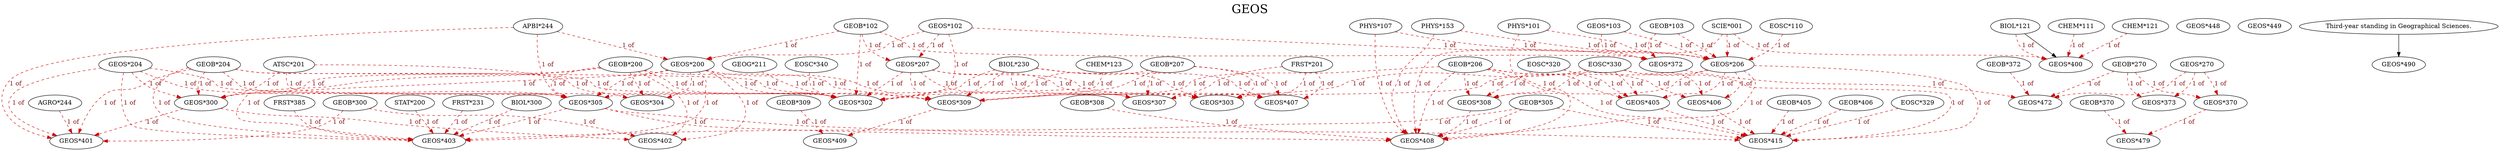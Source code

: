 digraph GEOS {
labelloc = "t";
label = "GEOS"
fontsize = 27;
"GEOS*102"
"GEOS*103"
"GEOS*102" -> "GEOS*200" [style=dashed] [label="1 of", fontcolor=firebrick4] [color=red3]
"GEOB*102" -> "GEOS*200" [style=dashed] [label="1 of", fontcolor=firebrick4] [color=red3]
"APBI*244" -> "GEOS*200" [style=dashed] [label="1 of", fontcolor=firebrick4] [color=red3]
"GEOS*204"
"GEOB*103" -> "GEOS*206" [style=dashed] [label="1 of", fontcolor=firebrick4] [color=red3]
"GEOS*103" -> "GEOS*206" [style=dashed] [label="1 of", fontcolor=firebrick4] [color=red3]
"EOSC*110" -> "GEOS*206" [style=dashed] [label="1 of", fontcolor=firebrick4] [color=red3]
"PHYS*101" -> "GEOS*206" [style=dashed] [label="1 of", fontcolor=firebrick4] [color=red3]
"PHYS*107" -> "GEOS*206" [style=dashed] [label="1 of", fontcolor=firebrick4] [color=red3]
"PHYS*153" -> "GEOS*206" [style=dashed] [label="1 of", fontcolor=firebrick4] [color=red3]
"SCIE*001" -> "GEOS*206" [style=dashed] [label="1 of", fontcolor=firebrick4] [color=red3]
"GEOB*102" -> "GEOS*207" [style=dashed] [label="1 of", fontcolor=firebrick4] [color=red3]
"GEOS*102" -> "GEOS*207" [style=dashed] [label="1 of", fontcolor=firebrick4] [color=red3]
"GEOS*270"
"GEOB*200" -> "GEOS*300" [style=dashed] [label="1 of", fontcolor=firebrick4] [color=red3]
"GEOS*200" -> "GEOS*300" [style=dashed] [label="1 of", fontcolor=firebrick4] [color=red3]
"GEOB*204" -> "GEOS*300" [style=dashed] [label="1 of", fontcolor=firebrick4] [color=red3]
"GEOS*204" -> "GEOS*300" [style=dashed] [label="1 of", fontcolor=firebrick4] [color=red3]
"ATSC*201" -> "GEOS*300" [style=dashed] [label="1 of", fontcolor=firebrick4] [color=red3]
"GEOB*102" -> "GEOS*302" [style=dashed] [label="1 of", fontcolor=firebrick4] [color=red3]
"GEOS*102" -> "GEOS*302" [style=dashed] [label="1 of", fontcolor=firebrick4] [color=red3]
"GEOB*200" -> "GEOS*302" [style=dashed] [label="1 of", fontcolor=firebrick4] [color=red3]
"GEOS*200" -> "GEOS*302" [style=dashed] [label="1 of", fontcolor=firebrick4] [color=red3]
"GEOB*204" -> "GEOS*302" [style=dashed] [label="1 of", fontcolor=firebrick4] [color=red3]
"GEOS*204" -> "GEOS*302" [style=dashed] [label="1 of", fontcolor=firebrick4] [color=red3]
"GEOB*207" -> "GEOS*302" [style=dashed] [label="1 of", fontcolor=firebrick4] [color=red3]
"GEOS*207" -> "GEOS*302" [style=dashed] [label="1 of", fontcolor=firebrick4] [color=red3]
"GEOG*211" -> "GEOS*302" [style=dashed] [label="1 of", fontcolor=firebrick4] [color=red3]
"BIOL*230" -> "GEOS*302" [style=dashed] [label="1 of", fontcolor=firebrick4] [color=red3]
"EOSC*340" -> "GEOS*302" [style=dashed] [label="1 of", fontcolor=firebrick4] [color=red3]
"GEOB*207" -> "GEOS*303" [style=dashed] [label="1 of", fontcolor=firebrick4] [color=red3]
"GEOS*207" -> "GEOS*303" [style=dashed] [label="1 of", fontcolor=firebrick4] [color=red3]
"BIOL*230" -> "GEOS*303" [style=dashed] [label="1 of", fontcolor=firebrick4] [color=red3]
"FRST*201" -> "GEOS*303" [style=dashed] [label="1 of", fontcolor=firebrick4] [color=red3]
"GEOB*200" -> "GEOS*304" [style=dashed] [label="1 of", fontcolor=firebrick4] [color=red3]
"GEOS*200" -> "GEOS*304" [style=dashed] [label="1 of", fontcolor=firebrick4] [color=red3]
"ATSC*201" -> "GEOS*304" [style=dashed] [label="1 of", fontcolor=firebrick4] [color=red3]
"GEOB*200" -> "GEOS*305" [style=dashed] [label="1 of", fontcolor=firebrick4] [color=red3]
"GEOS*200" -> "GEOS*305" [style=dashed] [label="1 of", fontcolor=firebrick4] [color=red3]
"GEOB*204" -> "GEOS*305" [style=dashed] [label="1 of", fontcolor=firebrick4] [color=red3]
"GEOS*204" -> "GEOS*305" [style=dashed] [label="1 of", fontcolor=firebrick4] [color=red3]
"APBI*244" -> "GEOS*305" [style=dashed] [label="1 of", fontcolor=firebrick4] [color=red3]
"ATSC*201" -> "GEOS*305" [style=dashed] [label="1 of", fontcolor=firebrick4] [color=red3]
"CHEM*123" -> "GEOS*305" [style=dashed] [label="1 of", fontcolor=firebrick4] [color=red3]
"BIOL*230" -> "GEOS*307" [style=dashed] [label="1 of", fontcolor=firebrick4] [color=red3]
"GEOB*207" -> "GEOS*307" [style=dashed] [label="1 of", fontcolor=firebrick4] [color=red3]
"GEOS*207" -> "GEOS*307" [style=dashed] [label="1 of", fontcolor=firebrick4] [color=red3]
"FRST*201" -> "GEOS*307" [style=dashed] [label="1 of", fontcolor=firebrick4] [color=red3]
"EOSC*320" -> "GEOS*308" [style=dashed] [label="1 of", fontcolor=firebrick4] [color=red3]
"EOSC*330" -> "GEOS*308" [style=dashed] [label="1 of", fontcolor=firebrick4] [color=red3]
"GEOB*206" -> "GEOS*308" [style=dashed] [label="1 of", fontcolor=firebrick4] [color=red3]
"GEOS*206" -> "GEOS*308" [style=dashed] [label="1 of", fontcolor=firebrick4] [color=red3]
"BIOL*230" -> "GEOS*309" [style=dashed] [label="1 of", fontcolor=firebrick4] [color=red3]
"GEOB*207" -> "GEOS*309" [style=dashed] [label="1 of", fontcolor=firebrick4] [color=red3]
"GEOS*207" -> "GEOS*309" [style=dashed] [label="1 of", fontcolor=firebrick4] [color=red3]
"GEOB*200" -> "GEOS*309" [style=dashed] [label="1 of", fontcolor=firebrick4] [color=red3]
"GEOS*200" -> "GEOS*309" [style=dashed] [label="1 of", fontcolor=firebrick4] [color=red3]
"GEOB*204" -> "GEOS*309" [style=dashed] [label="1 of", fontcolor=firebrick4] [color=red3]
"GEOB*206" -> "GEOS*309" [style=dashed] [label="1 of", fontcolor=firebrick4] [color=red3]
"GEOS*206" -> "GEOS*309" [style=dashed] [label="1 of", fontcolor=firebrick4] [color=red3]
"EOSC*330" -> "GEOS*309" [style=dashed] [label="1 of", fontcolor=firebrick4] [color=red3]
"GEOB*270" -> "GEOS*370" [style=dashed] [label="1 of", fontcolor=firebrick4] [color=red3]
"GEOS*270" -> "GEOS*370" [style=dashed] [label="1 of", fontcolor=firebrick4] [color=red3]
"GEOB*102" -> "GEOS*372" [style=dashed] [label="1 of", fontcolor=firebrick4] [color=red3]
"GEOS*102" -> "GEOS*372" [style=dashed] [label="1 of", fontcolor=firebrick4] [color=red3]
"GEOB*103" -> "GEOS*372" [style=dashed] [label="1 of", fontcolor=firebrick4] [color=red3]
"GEOS*103" -> "GEOS*372" [style=dashed] [label="1 of", fontcolor=firebrick4] [color=red3]
"GEOB*270" -> "GEOS*373" [style=dashed] [label="1 of", fontcolor=firebrick4] [color=red3]
"GEOS*270" -> "GEOS*373" [style=dashed] [label="1 of", fontcolor=firebrick4] [color=red3]
"BIOL*121" -> "GEOS*400" [style=solid]
"CHEM*111" -> "GEOS*400" [style=dashed] [label="1 of", fontcolor=firebrick4] [color=red3]
"BIOL*121" -> "GEOS*400" [style=dashed] [label="1 of", fontcolor=firebrick4] [color=red3]
"CHEM*121" -> "GEOS*400" [style=dashed] [label="1 of", fontcolor=firebrick4] [color=red3]
"SCIE*001" -> "GEOS*400" [style=dashed] [label="1 of", fontcolor=firebrick4] [color=red3]
"GEOB*204" -> "GEOS*401" [style=dashed] [label="1 of", fontcolor=firebrick4] [color=red3]
"GEOS*204" -> "GEOS*401" [style=dashed] [label="1 of", fontcolor=firebrick4] [color=red3]
"GEOB*300" -> "GEOS*401" [style=dashed] [label="1 of", fontcolor=firebrick4] [color=red3]
"GEOS*300" -> "GEOS*401" [style=dashed] [label="1 of", fontcolor=firebrick4] [color=red3]
"AGRO*244" -> "GEOS*401" [style=dashed] [label="1 of", fontcolor=firebrick4] [color=red3]
"APBI*244" -> "GEOS*401" [style=dashed] [label="1 of", fontcolor=firebrick4] [color=red3]
"GEOB*200" -> "GEOS*402" [style=dashed] [label="1 of", fontcolor=firebrick4] [color=red3]
"GEOS*200" -> "GEOS*402" [style=dashed] [label="1 of", fontcolor=firebrick4] [color=red3]
"GEOB*300" -> "GEOS*402" [style=dashed] [label="1 of", fontcolor=firebrick4] [color=red3]
"GEOS*300" -> "GEOS*402" [style=dashed] [label="1 of", fontcolor=firebrick4] [color=red3]
"GEOB*200" -> "GEOS*403" [style=dashed] [label="1 of", fontcolor=firebrick4] [color=red3]
"GEOS*200" -> "GEOS*403" [style=dashed] [label="1 of", fontcolor=firebrick4] [color=red3]
"GEOB*204" -> "GEOS*403" [style=dashed] [label="1 of", fontcolor=firebrick4] [color=red3]
"GEOS*204" -> "GEOS*403" [style=dashed] [label="1 of", fontcolor=firebrick4] [color=red3]
"GEOB*305" -> "GEOS*403" [style=dashed] [label="1 of", fontcolor=firebrick4] [color=red3]
"GEOS*305" -> "GEOS*403" [style=dashed] [label="1 of", fontcolor=firebrick4] [color=red3]
"FRST*385" -> "GEOS*403" [style=dashed] [label="1 of", fontcolor=firebrick4] [color=red3]
"STAT*200" -> "GEOS*403" [style=dashed] [label="1 of", fontcolor=firebrick4] [color=red3]
"FRST*231" -> "GEOS*403" [style=dashed] [label="1 of", fontcolor=firebrick4] [color=red3]
"BIOL*300" -> "GEOS*403" [style=dashed] [label="1 of", fontcolor=firebrick4] [color=red3]
"EOSC*320" -> "GEOS*405" [style=dashed] [label="1 of", fontcolor=firebrick4] [color=red3]
"EOSC*330" -> "GEOS*405" [style=dashed] [label="1 of", fontcolor=firebrick4] [color=red3]
"GEOB*206" -> "GEOS*405" [style=dashed] [label="1 of", fontcolor=firebrick4] [color=red3]
"GEOS*206" -> "GEOS*405" [style=dashed] [label="1 of", fontcolor=firebrick4] [color=red3]
"GEOB*206" -> "GEOS*406" [style=dashed] [label="1 of", fontcolor=firebrick4] [color=red3]
"GEOS*206" -> "GEOS*406" [style=dashed] [label="1 of", fontcolor=firebrick4] [color=red3]
"EOSC*330" -> "GEOS*406" [style=dashed] [label="1 of", fontcolor=firebrick4] [color=red3]
"BIOL*230" -> "GEOS*407" [style=dashed] [label="1 of", fontcolor=firebrick4] [color=red3]
"GEOB*207" -> "GEOS*407" [style=dashed] [label="1 of", fontcolor=firebrick4] [color=red3]
"GEOS*207" -> "GEOS*407" [style=dashed] [label="1 of", fontcolor=firebrick4] [color=red3]
"FRST*201" -> "GEOS*407" [style=dashed] [label="1 of", fontcolor=firebrick4] [color=red3]
"PHYS*101" -> "GEOS*408" [style=dashed] [label="1 of", fontcolor=firebrick4] [color=red3]
"PHYS*107" -> "GEOS*408" [style=dashed] [label="1 of", fontcolor=firebrick4] [color=red3]
"PHYS*153" -> "GEOS*408" [style=dashed] [label="1 of", fontcolor=firebrick4] [color=red3]
"SCIE*001" -> "GEOS*408" [style=dashed] [label="1 of", fontcolor=firebrick4] [color=red3]
"GEOB*206" -> "GEOS*408" [style=dashed] [label="1 of", fontcolor=firebrick4] [color=red3]
"GEOS*206" -> "GEOS*408" [style=dashed] [label="1 of", fontcolor=firebrick4] [color=red3]
"GEOB*305" -> "GEOS*408" [style=dashed] [label="1 of", fontcolor=firebrick4] [color=red3]
"GEOS*305" -> "GEOS*408" [style=dashed] [label="1 of", fontcolor=firebrick4] [color=red3]
"GEOB*308" -> "GEOS*408" [style=dashed] [label="1 of", fontcolor=firebrick4] [color=red3]
"GEOS*308" -> "GEOS*408" [style=dashed] [label="1 of", fontcolor=firebrick4] [color=red3]
"GEOB*309" -> "GEOS*409" [style=dashed] [label="1 of", fontcolor=firebrick4] [color=red3]
"GEOS*309" -> "GEOS*409" [style=dashed] [label="1 of", fontcolor=firebrick4] [color=red3]
"GEOB*206" -> "GEOS*415" [style=dashed] [label="1 of", fontcolor=firebrick4] [color=red3]
"GEOS*206" -> "GEOS*415" [style=dashed] [label="1 of", fontcolor=firebrick4] [color=red3]
"GEOB*305" -> "GEOS*415" [style=dashed] [label="1 of", fontcolor=firebrick4] [color=red3]
"GEOS*305" -> "GEOS*415" [style=dashed] [label="1 of", fontcolor=firebrick4] [color=red3]
"GEOB*405" -> "GEOS*415" [style=dashed] [label="1 of", fontcolor=firebrick4] [color=red3]
"GEOS*405" -> "GEOS*415" [style=dashed] [label="1 of", fontcolor=firebrick4] [color=red3]
"GEOB*406" -> "GEOS*415" [style=dashed] [label="1 of", fontcolor=firebrick4] [color=red3]
"GEOS*406" -> "GEOS*415" [style=dashed] [label="1 of", fontcolor=firebrick4] [color=red3]
"EOSC*329" -> "GEOS*415" [style=dashed] [label="1 of", fontcolor=firebrick4] [color=red3]
"EOSC*330" -> "GEOS*415" [style=dashed] [label="1 of", fontcolor=firebrick4] [color=red3]
"GEOS*448"
"GEOS*449"
"GEOB*270" -> "GEOS*472" [style=dashed] [label="1 of", fontcolor=firebrick4] [color=red3]
"GEOS*270" -> "GEOS*472" [style=dashed] [label="1 of", fontcolor=firebrick4] [color=red3]
"GEOB*372" -> "GEOS*472" [style=dashed] [label="1 of", fontcolor=firebrick4] [color=red3]
"GEOS*372" -> "GEOS*472" [style=dashed] [label="1 of", fontcolor=firebrick4] [color=red3]
"GEOB*370" -> "GEOS*479" [style=dashed] [label="1 of", fontcolor=firebrick4] [color=red3]
"GEOS*370" -> "GEOS*479" [style=dashed] [label="1 of", fontcolor=firebrick4] [color=red3]
"Third-year standing in Geographical Sciences." -> "GEOS*490" [style=solid]
}
